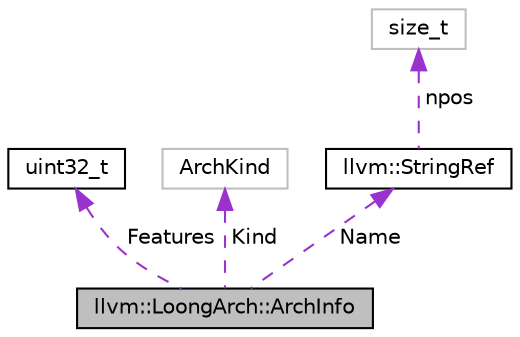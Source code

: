 digraph "llvm::LoongArch::ArchInfo"
{
 // LATEX_PDF_SIZE
  bgcolor="transparent";
  edge [fontname="Helvetica",fontsize="10",labelfontname="Helvetica",labelfontsize="10"];
  node [fontname="Helvetica",fontsize="10",shape=record];
  Node1 [label="llvm::LoongArch::ArchInfo",height=0.2,width=0.4,color="black", fillcolor="grey75", style="filled", fontcolor="black",tooltip=" "];
  Node2 -> Node1 [dir="back",color="darkorchid3",fontsize="10",style="dashed",label=" Features" ,fontname="Helvetica"];
  Node2 [label="uint32_t",height=0.2,width=0.4,color="black",URL="$classuint32__t.html",tooltip=" "];
  Node3 -> Node1 [dir="back",color="darkorchid3",fontsize="10",style="dashed",label=" Kind" ,fontname="Helvetica"];
  Node3 [label="ArchKind",height=0.2,width=0.4,color="grey75",tooltip=" "];
  Node4 -> Node1 [dir="back",color="darkorchid3",fontsize="10",style="dashed",label=" Name" ,fontname="Helvetica"];
  Node4 [label="llvm::StringRef",height=0.2,width=0.4,color="black",URL="$classllvm_1_1StringRef.html",tooltip="StringRef - Represent a constant reference to a string, i.e."];
  Node5 -> Node4 [dir="back",color="darkorchid3",fontsize="10",style="dashed",label=" npos" ,fontname="Helvetica"];
  Node5 [label="size_t",height=0.2,width=0.4,color="grey75",tooltip=" "];
}
